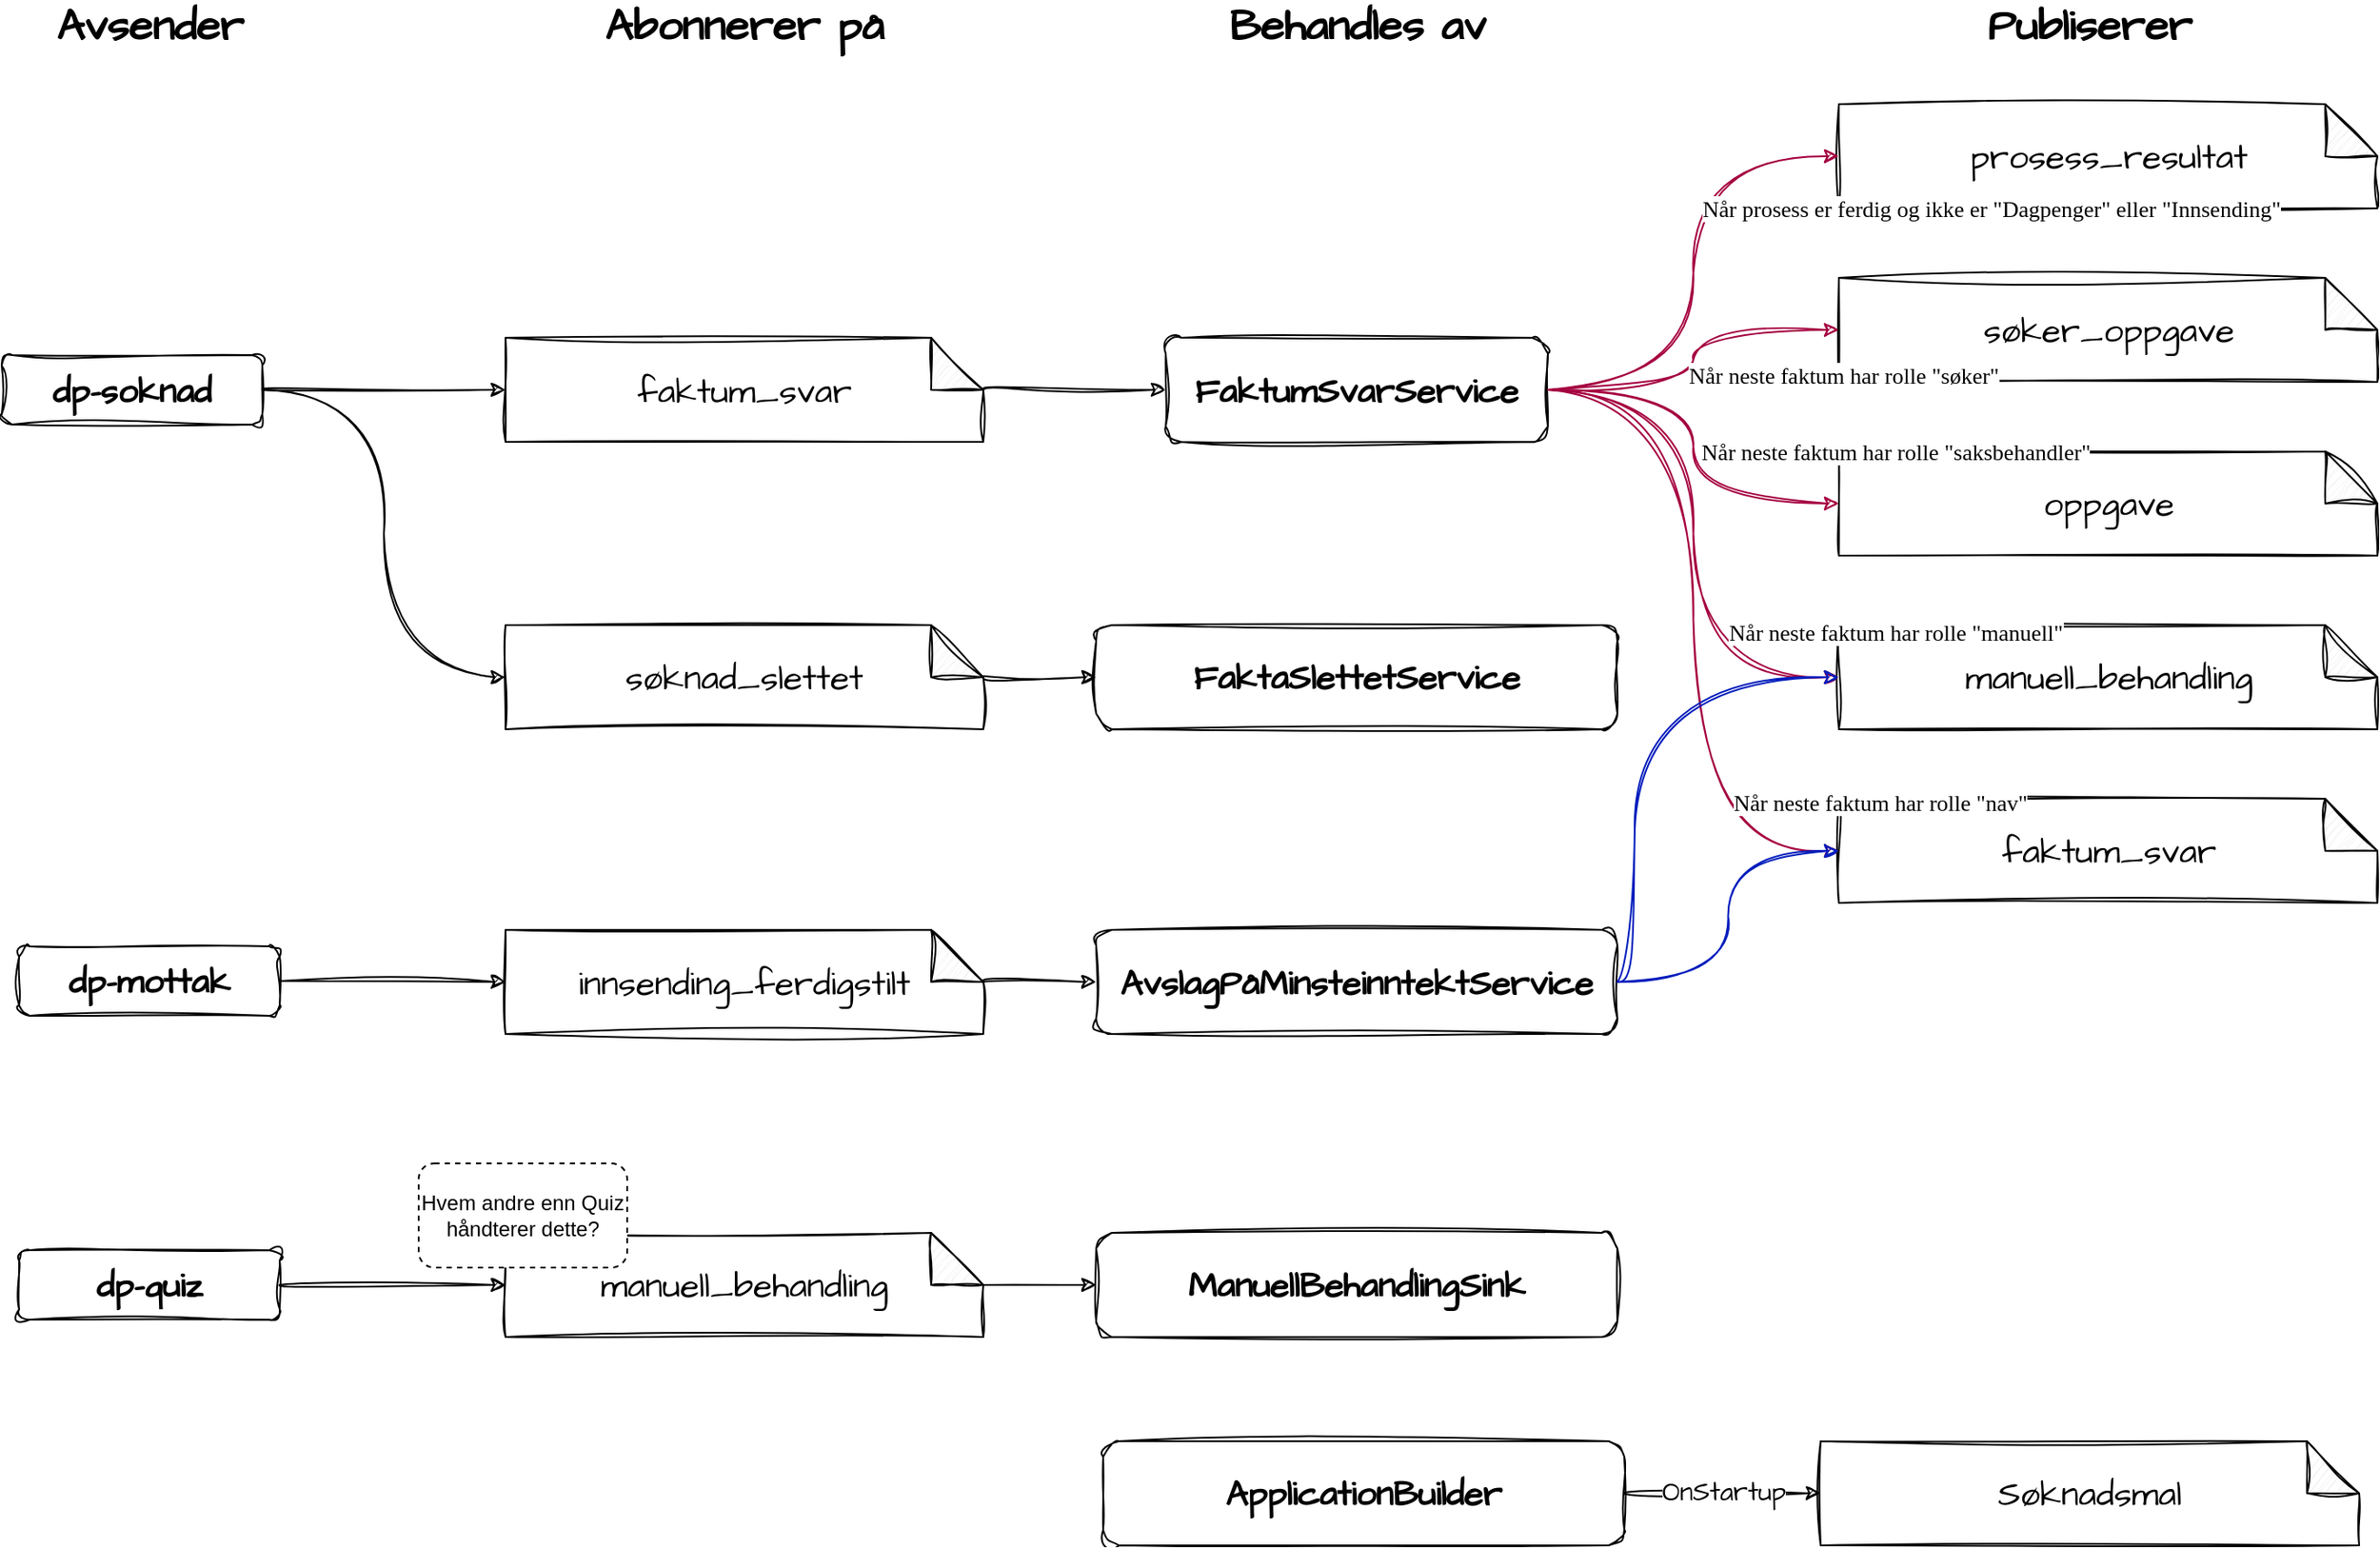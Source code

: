 <mxfile version="20.5.3" type="embed"><diagram id="l2hICZZDM4IEkNlAZQyo" name="Page-1"><mxGraphModel dx="1777" dy="1135" grid="1" gridSize="10" guides="1" tooltips="1" connect="1" arrows="1" fold="1" page="1" pageScale="1" pageWidth="827" pageHeight="1169" math="0" shadow="0"><root><mxCell id="0"/><mxCell id="1" parent="0"/><mxCell id="25" style="edgeStyle=orthogonalEdgeStyle;curved=1;html=1;entryX=0;entryY=0.5;entryDx=0;entryDy=0;fontSize=18;fontColor=#FFFFFF;sketch=1;curveFitting=1;jiggle=2;exitX=0;exitY=0;exitDx=275;exitDy=30;exitPerimeter=0;" parent="1" source="3" target="52" edge="1"><mxGeometry relative="1" as="geometry"/></mxCell><mxCell id="3" value="&lt;div style=&quot;font-size: 20px;&quot;&gt;&lt;div style=&quot;font-size: 20px;&quot;&gt;&lt;span style=&quot;font-size: 20px;&quot;&gt;faktum_svar&lt;/span&gt;&lt;/div&gt;&lt;/div&gt;" style="shape=note;whiteSpace=wrap;html=1;backgroundOutline=1;darkOpacity=0.05;fontColor=default;labelBackgroundColor=none;sketch=1;curveFitting=1;jiggle=2;fontFamily=Architects Daughter;fontSource=https%3A%2F%2Ffonts.googleapis.com%2Fcss%3Ffamily%3DArchitects%2BDaughter;fontSize=20;" parent="1" vertex="1"><mxGeometry x="70" y="194.5" width="275" height="60" as="geometry"/></mxCell><mxCell id="26" style="edgeStyle=orthogonalEdgeStyle;curved=1;html=1;entryX=0;entryY=0.5;entryDx=0;entryDy=0;fontSize=18;fontColor=#FFFFFF;sketch=1;curveFitting=1;jiggle=2;" parent="1" source="10" target="62" edge="1"><mxGeometry relative="1" as="geometry"/></mxCell><mxCell id="10" value="&lt;div style=&quot;font-size: 20px;&quot;&gt;&lt;div style=&quot;font-size: 20px;&quot;&gt;&lt;div style=&quot;font-size: 20px;&quot;&gt;&lt;div style=&quot;font-size: 20px;&quot;&gt;&lt;span style=&quot;font-size: 20px;&quot;&gt;innsending_ferdigstilt&lt;/span&gt;&lt;/div&gt;&lt;/div&gt;&lt;/div&gt;&lt;/div&gt;" style="shape=note;whiteSpace=wrap;html=1;backgroundOutline=1;darkOpacity=0.05;fontColor=default;labelBackgroundColor=none;sketch=1;curveFitting=1;jiggle=2;fontFamily=Architects Daughter;fontSource=https%3A%2F%2Ffonts.googleapis.com%2Fcss%3Ffamily%3DArchitects%2BDaughter;fontSize=20;" parent="1" vertex="1"><mxGeometry x="70" y="535.5" width="275" height="60" as="geometry"/></mxCell><mxCell id="27" style="edgeStyle=orthogonalEdgeStyle;curved=1;html=1;entryX=0;entryY=0.5;entryDx=0;entryDy=0;fontSize=18;fontColor=#FFFFFF;sketch=1;curveFitting=1;jiggle=2;" parent="1" source="11" target="77" edge="1"><mxGeometry relative="1" as="geometry"><mxPoint x="510" y="690" as="targetPoint"/></mxGeometry></mxCell><mxCell id="11" value="&lt;div style=&quot;font-size: 20px;&quot;&gt;&lt;div style=&quot;font-size: 20px;&quot;&gt;&lt;div style=&quot;font-size: 20px;&quot;&gt;&lt;div style=&quot;font-size: 20px;&quot;&gt;&lt;div style=&quot;font-size: 20px;&quot;&gt;&lt;span style=&quot;font-size: 20px;&quot;&gt;søknad_slettet&lt;/span&gt;&lt;/div&gt;&lt;/div&gt;&lt;/div&gt;&lt;/div&gt;&lt;/div&gt;" style="shape=note;whiteSpace=wrap;html=1;backgroundOutline=1;darkOpacity=0.05;fontColor=default;labelBackgroundColor=none;sketch=1;curveFitting=1;jiggle=2;fontFamily=Architects Daughter;fontSource=https%3A%2F%2Ffonts.googleapis.com%2Fcss%3Ffamily%3DArchitects%2BDaughter;fontSize=20;" parent="1" vertex="1"><mxGeometry x="70" y="360" width="275" height="60" as="geometry"/></mxCell><mxCell id="12" value="&lt;div style=&quot;font-size: 20px;&quot;&gt;&lt;div style=&quot;font-size: 20px;&quot;&gt;&lt;div style=&quot;font-size: 20px;&quot;&gt;&lt;div style=&quot;font-size: 20px;&quot;&gt;&lt;div style=&quot;font-size: 20px;&quot;&gt;&lt;div style=&quot;font-size: 20px;&quot;&gt;&lt;span style=&quot;font-size: 20px;&quot;&gt;manuell_behandling&lt;/span&gt;&lt;/div&gt;&lt;/div&gt;&lt;/div&gt;&lt;/div&gt;&lt;/div&gt;&lt;/div&gt;" style="shape=note;whiteSpace=wrap;html=1;backgroundOutline=1;darkOpacity=0.05;fontColor=default;labelBackgroundColor=none;sketch=1;curveFitting=1;jiggle=2;fontFamily=Architects Daughter;fontSource=https%3A%2F%2Ffonts.googleapis.com%2Fcss%3Ffamily%3DArchitects%2BDaughter;fontSize=20;" parent="1" vertex="1"><mxGeometry x="70" y="710" width="275" height="60" as="geometry"/></mxCell><mxCell id="33" value="Abonnerer på" style="rounded=1;whiteSpace=wrap;html=1;fontStyle=1;strokeColor=none;fontSize=25;sketch=1;curveFitting=1;jiggle=2;fontFamily=Architects Daughter;fontSource=https%3A%2F%2Ffonts.googleapis.com%2Fcss%3Ffamily%3DArchitects%2BDaughter;shadow=0;glass=0;" parent="1" vertex="1"><mxGeometry x="126.25" width="162.5" height="30" as="geometry"/></mxCell><mxCell id="34" value="Publiserer" style="rounded=1;whiteSpace=wrap;html=1;fontStyle=1;strokeColor=none;fontSize=25;sketch=1;curveFitting=1;jiggle=2;fontFamily=Architects Daughter;fontSource=https%3A%2F%2Ffonts.googleapis.com%2Fcss%3Ffamily%3DArchitects%2BDaughter;" parent="1" vertex="1"><mxGeometry x="902" width="160" height="30" as="geometry"/></mxCell><mxCell id="35" value="faktum_svar" style="shape=note;whiteSpace=wrap;html=1;backgroundOutline=1;darkOpacity=0.05;sketch=1;hachureGap=4;jiggle=2;curveFitting=1;fontFamily=Architects Daughter;fontSource=https%3A%2F%2Ffonts.googleapis.com%2Fcss%3Ffamily%3DArchitects%2BDaughter;fontSize=20;" parent="1" vertex="1"><mxGeometry x="837.5" y="460" width="310" height="60" as="geometry"/></mxCell><mxCell id="36" value="søker_oppgave" style="shape=note;whiteSpace=wrap;html=1;backgroundOutline=1;darkOpacity=0.05;sketch=1;hachureGap=4;jiggle=2;curveFitting=1;fontFamily=Architects Daughter;fontSource=https%3A%2F%2Ffonts.googleapis.com%2Fcss%3Ffamily%3DArchitects%2BDaughter;fontSize=20;" parent="1" vertex="1"><mxGeometry x="837.5" y="160" width="310" height="60" as="geometry"/></mxCell><mxCell id="37" value="manuell_behandling" style="shape=note;whiteSpace=wrap;html=1;backgroundOutline=1;darkOpacity=0.05;sketch=1;hachureGap=4;jiggle=2;curveFitting=1;fontFamily=Architects Daughter;fontSource=https%3A%2F%2Ffonts.googleapis.com%2Fcss%3Ffamily%3DArchitects%2BDaughter;fontSize=20;" parent="1" vertex="1"><mxGeometry x="837.5" y="360" width="310" height="60" as="geometry"/></mxCell><mxCell id="38" value="oppgave" style="shape=note;whiteSpace=wrap;html=1;backgroundOutline=1;darkOpacity=0.05;sketch=1;hachureGap=4;jiggle=2;curveFitting=1;fontFamily=Architects Daughter;fontSource=https%3A%2F%2Ffonts.googleapis.com%2Fcss%3Ffamily%3DArchitects%2BDaughter;fontSize=20;" parent="1" vertex="1"><mxGeometry x="837.5" y="260" width="310" height="60" as="geometry"/></mxCell><mxCell id="39" value="prosess_resultat" style="shape=note;whiteSpace=wrap;html=1;backgroundOutline=1;darkOpacity=0.05;sketch=1;hachureGap=4;jiggle=2;curveFitting=1;fontFamily=Architects Daughter;fontSource=https%3A%2F%2Ffonts.googleapis.com%2Fcss%3Ffamily%3DArchitects%2BDaughter;fontSize=20;" parent="1" vertex="1"><mxGeometry x="837.5" y="60" width="310" height="60" as="geometry"/></mxCell><mxCell id="40" value="Søknadsmal" style="shape=note;whiteSpace=wrap;html=1;backgroundOutline=1;darkOpacity=0.05;sketch=1;hachureGap=4;jiggle=2;curveFitting=1;fontFamily=Architects Daughter;fontSource=https%3A%2F%2Ffonts.googleapis.com%2Fcss%3Ffamily%3DArchitects%2BDaughter;fontSize=20;" parent="1" vertex="1"><mxGeometry x="827" y="830" width="310" height="60" as="geometry"/></mxCell><mxCell id="41" style="edgeStyle=orthogonalEdgeStyle;curved=1;html=1;fontSize=18;fontColor=#FFFFFF;sketch=1;curveFitting=1;jiggle=2;entryX=0;entryY=0.5;entryDx=0;entryDy=0;entryPerimeter=0;exitX=1;exitY=0.5;exitDx=0;exitDy=0;fillColor=#d80073;strokeColor=#A50040;" parent="1" source="52" target="35" edge="1"><mxGeometry relative="1" as="geometry"><mxPoint x="510" y="150" as="sourcePoint"/><mxPoint x="540" y="110" as="targetPoint"/></mxGeometry></mxCell><mxCell id="43" value="Når neste faktum har rolle &quot;nav&quot;" style="edgeLabel;html=1;align=center;verticalAlign=middle;resizable=0;points=[];fontFamily=Tahoma;fontSize=13;" parent="41" vertex="1" connectable="0"><mxGeometry x="0.111" y="-2" relative="1" as="geometry"><mxPoint x="109" y="80" as="offset"/></mxGeometry></mxCell><mxCell id="42" style="edgeStyle=orthogonalEdgeStyle;curved=1;html=1;fontSize=18;fontColor=#FFFFFF;sketch=1;curveFitting=1;jiggle=2;entryX=0;entryY=0.5;entryDx=0;entryDy=0;entryPerimeter=0;exitX=1;exitY=0.5;exitDx=0;exitDy=0;fillColor=#d80073;strokeColor=#A50040;" parent="1" source="52" target="36" edge="1"><mxGeometry relative="1" as="geometry"><mxPoint x="560" y="250" as="sourcePoint"/><mxPoint x="670" y="90" as="targetPoint"/></mxGeometry></mxCell><mxCell id="45" value="Når neste faktum har rolle &quot;søker&quot;" style="edgeLabel;html=1;align=center;verticalAlign=middle;resizable=0;points=[];fontFamily=Tahoma;fontSize=13;" parent="42" vertex="1" connectable="0"><mxGeometry x="0.124" y="-11" relative="1" as="geometry"><mxPoint x="75" y="21" as="offset"/></mxGeometry></mxCell><mxCell id="46" style="edgeStyle=orthogonalEdgeStyle;curved=1;html=1;fontSize=18;fontColor=#FFFFFF;sketch=1;curveFitting=1;jiggle=2;entryX=0;entryY=0.5;entryDx=0;entryDy=0;entryPerimeter=0;exitX=1;exitY=0.5;exitDx=0;exitDy=0;fillColor=#d80073;strokeColor=#A50040;" parent="1" source="52" target="38" edge="1"><mxGeometry relative="1" as="geometry"><mxPoint x="550" y="240" as="sourcePoint"/><mxPoint x="690" y="380" as="targetPoint"/></mxGeometry></mxCell><mxCell id="48" value="Når neste faktum har rolle &quot;saksbehandler&quot;" style="edgeLabel;html=1;align=center;verticalAlign=middle;resizable=0;points=[];fontFamily=Tahoma;fontSize=13;" parent="46" vertex="1" connectable="0"><mxGeometry x="0.081" y="8" relative="1" as="geometry"><mxPoint x="108" y="-7" as="offset"/></mxGeometry></mxCell><mxCell id="49" style="edgeStyle=orthogonalEdgeStyle;curved=1;html=1;fontSize=18;fontColor=#FFFFFF;sketch=1;curveFitting=1;jiggle=2;entryX=0;entryY=0.5;entryDx=0;entryDy=0;entryPerimeter=0;exitX=1;exitY=0.5;exitDx=0;exitDy=0;fillColor=#d80073;strokeColor=#A50040;" parent="1" source="52" target="37" edge="1"><mxGeometry relative="1" as="geometry"><mxPoint x="560" y="250" as="sourcePoint"/><mxPoint x="755" y="384.5" as="targetPoint"/></mxGeometry></mxCell><mxCell id="51" value="Når neste faktum har rolle &quot;manuell&quot;" style="edgeLabel;html=1;align=center;verticalAlign=middle;resizable=0;points=[];fontFamily=Tahoma;fontSize=13;" parent="49" vertex="1" connectable="0"><mxGeometry x="0.098" y="10" relative="1" as="geometry"><mxPoint x="106" y="40" as="offset"/></mxGeometry></mxCell><mxCell id="52" value="FaktumSvarService" style="rounded=1;whiteSpace=wrap;html=1;labelBorderColor=none;fontColor=default;labelBackgroundColor=none;fontSize=20;fontStyle=1;sketch=1;curveFitting=1;jiggle=2;fontFamily=Architects Daughter;fontSource=https%3A%2F%2Ffonts.googleapis.com%2Fcss%3Ffamily%3DArchitects%2BDaughter;" parent="1" vertex="1"><mxGeometry x="450" y="194.5" width="220" height="60" as="geometry"/></mxCell><mxCell id="60" style="edgeStyle=orthogonalEdgeStyle;curved=1;html=1;fontSize=18;fontColor=#FFFFFF;sketch=1;curveFitting=1;jiggle=2;entryX=0;entryY=0.5;entryDx=0;entryDy=0;entryPerimeter=0;exitX=1;exitY=0.5;exitDx=0;exitDy=0;fillColor=#d80073;strokeColor=#A50040;" parent="1" source="52" target="39" edge="1"><mxGeometry relative="1" as="geometry"><mxPoint x="680" y="240" as="sourcePoint"/><mxPoint x="847.5" y="384.5" as="targetPoint"/></mxGeometry></mxCell><mxCell id="71" value="&lt;span style=&quot;font-size: 13px;&quot;&gt;Når prosess er ferdig og ikke er &quot;Dagpenger&quot; eller &quot;Innsending&quot;&lt;/span&gt;" style="edgeLabel;html=1;align=center;verticalAlign=middle;resizable=0;points=[];fontSize=13;fontFamily=Tahoma;" parent="60" vertex="1" connectable="0"><mxGeometry x="0.806" y="29" relative="1" as="geometry"><mxPoint x="117" y="59" as="offset"/></mxGeometry></mxCell><mxCell id="62" value="AvslagPåMinsteinntektService" style="rounded=1;whiteSpace=wrap;html=1;labelBorderColor=none;fontColor=default;labelBackgroundColor=none;fontSize=20;fontStyle=1;sketch=1;curveFitting=1;jiggle=2;fontFamily=Architects Daughter;fontSource=https%3A%2F%2Ffonts.googleapis.com%2Fcss%3Ffamily%3DArchitects%2BDaughter;" parent="1" vertex="1"><mxGeometry x="410" y="535.5" width="300" height="60" as="geometry"/></mxCell><mxCell id="74" style="edgeStyle=orthogonalEdgeStyle;curved=1;html=1;fontSize=18;fontColor=#FFFFFF;sketch=1;curveFitting=1;jiggle=2;exitX=1;exitY=0.5;exitDx=0;exitDy=0;entryX=0;entryY=0.5;entryDx=0;entryDy=0;entryPerimeter=0;fillColor=#0050ef;strokeColor=#001DBC;" parent="1" source="62" target="37" edge="1"><mxGeometry relative="1" as="geometry"><mxPoint x="740" y="620" as="sourcePoint"/><mxPoint x="730" y="420" as="targetPoint"/><Array as="points"><mxPoint x="720" y="566"/><mxPoint x="720" y="390"/></Array></mxGeometry></mxCell><mxCell id="76" style="edgeStyle=orthogonalEdgeStyle;curved=1;html=1;entryX=0;entryY=0.5;entryDx=0;entryDy=0;fontSize=18;fontColor=#FFFFFF;sketch=1;curveFitting=1;jiggle=2;exitX=1;exitY=0.5;exitDx=0;exitDy=0;entryPerimeter=0;fillColor=#0050ef;strokeColor=#001DBC;shadow=0;" parent="1" source="62" target="35" edge="1"><mxGeometry relative="1" as="geometry"><mxPoint x="730" y="630" as="sourcePoint"/><mxPoint x="885" y="510" as="targetPoint"/></mxGeometry></mxCell><mxCell id="77" value="FaktaSlettetService" style="rounded=1;whiteSpace=wrap;html=1;labelBorderColor=none;fontColor=default;labelBackgroundColor=none;fontSize=20;fontStyle=1;sketch=1;curveFitting=1;jiggle=2;fontFamily=Architects Daughter;fontSource=https%3A%2F%2Ffonts.googleapis.com%2Fcss%3Ffamily%3DArchitects%2BDaughter;" parent="1" vertex="1"><mxGeometry x="410" y="360" width="300" height="60" as="geometry"/></mxCell><mxCell id="78" value="ManuellBehandlingSink" style="rounded=1;whiteSpace=wrap;html=1;labelBorderColor=none;fontColor=default;labelBackgroundColor=none;fontSize=20;fontStyle=1;sketch=1;curveFitting=1;jiggle=2;fontFamily=Architects Daughter;fontSource=https%3A%2F%2Ffonts.googleapis.com%2Fcss%3Ffamily%3DArchitects%2BDaughter;" parent="1" vertex="1"><mxGeometry x="410" y="710" width="300" height="60" as="geometry"/></mxCell><mxCell id="81" style="edgeStyle=orthogonalEdgeStyle;curved=1;html=1;entryX=0;entryY=0.5;entryDx=0;entryDy=0;fontSize=18;fontColor=#FFFFFF;sketch=1;curveFitting=1;jiggle=2;exitX=0;exitY=0;exitDx=275;exitDy=30;exitPerimeter=0;" parent="1" source="12" target="78" edge="1"><mxGeometry relative="1" as="geometry"><mxPoint x="350" y="740" as="sourcePoint"/><mxPoint x="424" y="620" as="targetPoint"/></mxGeometry></mxCell><mxCell id="82" value="ApplicationBuilder" style="rounded=1;whiteSpace=wrap;html=1;labelBorderColor=none;fontColor=default;labelBackgroundColor=none;fontSize=20;fontStyle=1;sketch=1;curveFitting=1;jiggle=2;fontFamily=Architects Daughter;fontSource=https%3A%2F%2Ffonts.googleapis.com%2Fcss%3Ffamily%3DArchitects%2BDaughter;" parent="1" vertex="1"><mxGeometry x="414" y="830" width="300" height="60" as="geometry"/></mxCell><mxCell id="83" value="" style="edgeStyle=orthogonalEdgeStyle;curved=1;html=1;entryX=0;entryY=0.5;entryDx=0;entryDy=0;fontSize=18;fontColor=#FFFFFF;sketch=1;curveFitting=1;jiggle=2;exitX=1;exitY=0.5;exitDx=0;exitDy=0;entryPerimeter=0;" parent="1" source="82" target="40" edge="1"><mxGeometry relative="1" as="geometry"><mxPoint x="355" y="750" as="sourcePoint"/><mxPoint x="420" y="750" as="targetPoint"/></mxGeometry></mxCell><mxCell id="84" value="OnStartup" style="edgeLabel;html=1;align=center;verticalAlign=middle;resizable=0;points=[];fontSize=15;fontFamily=Architects Daughter;" parent="83" vertex="1" connectable="0"><mxGeometry x="0.009" y="4" relative="1" as="geometry"><mxPoint y="3" as="offset"/></mxGeometry></mxCell><mxCell id="85" value="Behandles av" style="rounded=1;whiteSpace=wrap;html=1;fontStyle=1;strokeColor=none;fontSize=25;sketch=1;curveFitting=1;jiggle=2;fontFamily=Architects Daughter;fontSource=https%3A%2F%2Ffonts.googleapis.com%2Fcss%3Ffamily%3DArchitects%2BDaughter;shadow=0;glass=0;" parent="1" vertex="1"><mxGeometry x="478.75" width="162.5" height="30" as="geometry"/></mxCell><mxCell id="89" value="Avsender" style="rounded=1;whiteSpace=wrap;html=1;fontStyle=1;strokeColor=none;fontSize=25;sketch=1;curveFitting=1;jiggle=2;fontFamily=Architects Daughter;fontSource=https%3A%2F%2Ffonts.googleapis.com%2Fcss%3Ffamily%3DArchitects%2BDaughter;shadow=0;glass=0;" vertex="1" parent="1"><mxGeometry x="-216.25" width="162.5" height="30" as="geometry"/></mxCell><mxCell id="90" value="dp-soknad" style="rounded=1;whiteSpace=wrap;html=1;labelBorderColor=none;fontColor=default;labelBackgroundColor=none;fontSize=20;fontStyle=1;sketch=1;curveFitting=1;jiggle=2;fontFamily=Architects Daughter;fontSource=https%3A%2F%2Ffonts.googleapis.com%2Fcss%3Ffamily%3DArchitects%2BDaughter;" vertex="1" parent="1"><mxGeometry x="-220" y="204.5" width="150" height="40" as="geometry"/></mxCell><mxCell id="91" style="edgeStyle=orthogonalEdgeStyle;curved=1;html=1;fontSize=18;fontColor=#FFFFFF;sketch=1;curveFitting=1;jiggle=2;" edge="1" parent="1" source="90" target="3"><mxGeometry relative="1" as="geometry"><mxPoint x="424" y="730" as="targetPoint"/><mxPoint x="355" y="730" as="sourcePoint"/></mxGeometry></mxCell><mxCell id="94" value="dp-mottak" style="rounded=1;whiteSpace=wrap;html=1;labelBorderColor=none;fontColor=default;labelBackgroundColor=none;fontSize=20;fontStyle=1;sketch=1;curveFitting=1;jiggle=2;fontFamily=Architects Daughter;fontSource=https%3A%2F%2Ffonts.googleapis.com%2Fcss%3Ffamily%3DArchitects%2BDaughter;" vertex="1" parent="1"><mxGeometry x="-210" y="545" width="150" height="40" as="geometry"/></mxCell><mxCell id="95" style="edgeStyle=orthogonalEdgeStyle;curved=1;html=1;fontSize=18;fontColor=#FFFFFF;sketch=1;curveFitting=1;jiggle=2;exitX=1;exitY=0.5;exitDx=0;exitDy=0;" edge="1" parent="1" source="94" target="10"><mxGeometry relative="1" as="geometry"><mxPoint x="80" y="234.5" as="targetPoint"/><mxPoint x="-60" y="234.5" as="sourcePoint"/></mxGeometry></mxCell><mxCell id="96" style="edgeStyle=orthogonalEdgeStyle;curved=1;html=1;fontSize=18;fontColor=#FFFFFF;sketch=1;curveFitting=1;jiggle=2;exitX=1;exitY=0.5;exitDx=0;exitDy=0;entryX=0;entryY=0.5;entryDx=0;entryDy=0;entryPerimeter=0;" edge="1" parent="1" source="90" target="11"><mxGeometry relative="1" as="geometry"><mxPoint x="80" y="234.5" as="targetPoint"/><mxPoint x="-60" y="234.5" as="sourcePoint"/></mxGeometry></mxCell><mxCell id="97" value="dp-quiz" style="rounded=1;whiteSpace=wrap;html=1;labelBorderColor=none;fontColor=default;labelBackgroundColor=none;fontSize=20;fontStyle=1;sketch=1;curveFitting=1;jiggle=2;fontFamily=Architects Daughter;fontSource=https%3A%2F%2Ffonts.googleapis.com%2Fcss%3Ffamily%3DArchitects%2BDaughter;" vertex="1" parent="1"><mxGeometry x="-210" y="720" width="150" height="40" as="geometry"/></mxCell><mxCell id="98" style="edgeStyle=orthogonalEdgeStyle;curved=1;html=1;fontSize=18;fontColor=#FFFFFF;sketch=1;curveFitting=1;jiggle=2;exitX=1;exitY=0.5;exitDx=0;exitDy=0;entryX=0;entryY=0.5;entryDx=0;entryDy=0;entryPerimeter=0;" edge="1" parent="1" source="97" target="12"><mxGeometry relative="1" as="geometry"><mxPoint x="80" y="465.5" as="targetPoint"/><mxPoint x="-50" y="465" as="sourcePoint"/></mxGeometry></mxCell><mxCell id="99" value="Hvem andre enn Quiz håndterer dette?" style="rounded=1;whiteSpace=wrap;html=1;dashed=1;" vertex="1" parent="1"><mxGeometry x="20" y="670" width="120" height="60" as="geometry"/></mxCell></root></mxGraphModel></diagram></mxfile>
